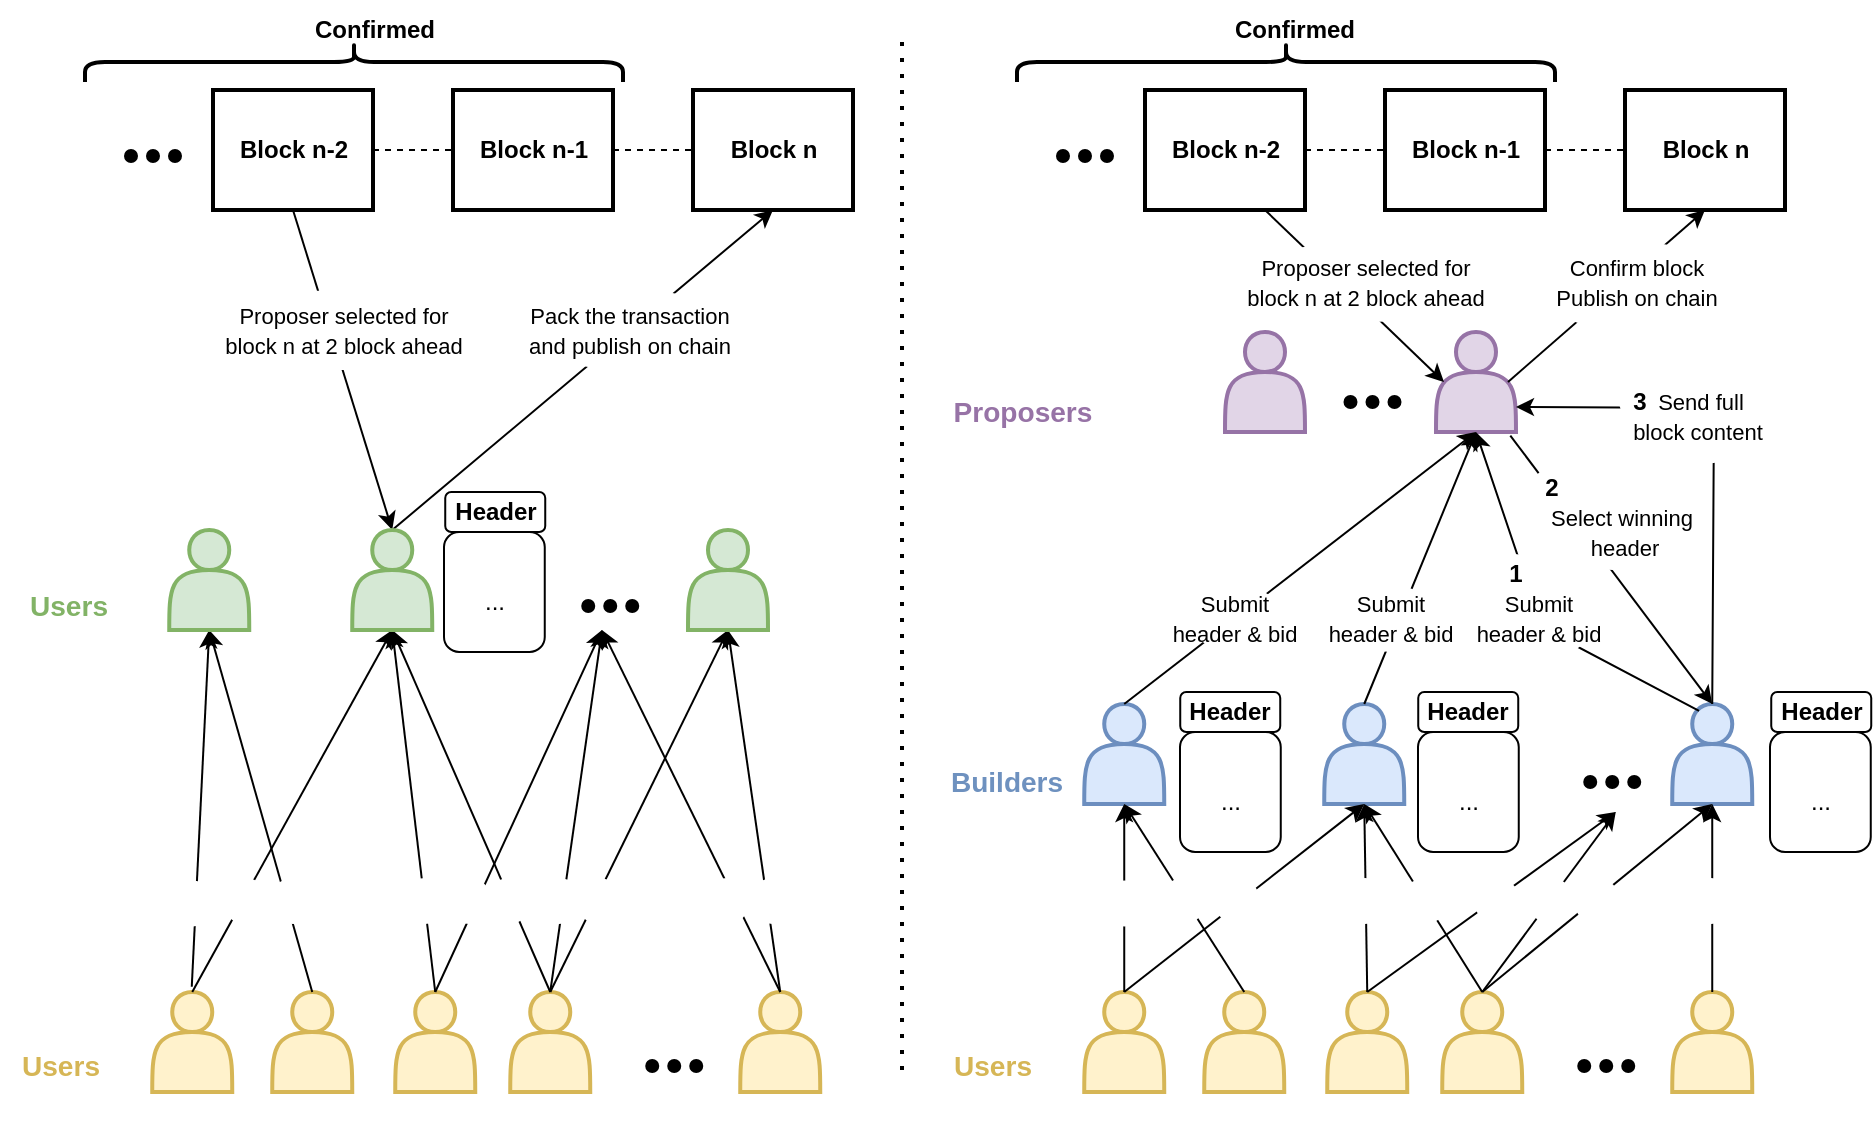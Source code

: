 <mxfile version="26.1.0">
  <diagram name="Page-1" id="coRo8ORDwXwepMu9kaxt">
    <mxGraphModel dx="949" dy="772" grid="1" gridSize="10" guides="1" tooltips="1" connect="1" arrows="1" fold="1" page="1" pageScale="1" pageWidth="827" pageHeight="1169" math="0" shadow="0">
      <root>
        <mxCell id="0" />
        <mxCell id="1" parent="0" />
        <mxCell id="-1FMtL--xxu45l2r8FuS-1" value="&lt;b&gt;Block n-1&lt;/b&gt;" style="rounded=0;whiteSpace=wrap;html=1;strokeWidth=2;" parent="1" vertex="1">
          <mxGeometry x="265.5" y="70" width="80" height="60" as="geometry" />
        </mxCell>
        <mxCell id="-1FMtL--xxu45l2r8FuS-2" value="&lt;b&gt;Block n&lt;/b&gt;" style="rounded=0;whiteSpace=wrap;html=1;strokeWidth=2;" parent="1" vertex="1">
          <mxGeometry x="385.5" y="70" width="80" height="60" as="geometry" />
        </mxCell>
        <mxCell id="-1FMtL--xxu45l2r8FuS-3" value="" style="endArrow=none;dashed=1;html=1;rounded=0;entryX=0;entryY=0.5;entryDx=0;entryDy=0;" parent="1" source="-1FMtL--xxu45l2r8FuS-1" target="-1FMtL--xxu45l2r8FuS-2" edge="1">
          <mxGeometry width="50" height="50" relative="1" as="geometry">
            <mxPoint x="185.5" y="100" as="sourcePoint" />
            <mxPoint x="245.5" y="99.5" as="targetPoint" />
          </mxGeometry>
        </mxCell>
        <mxCell id="-1FMtL--xxu45l2r8FuS-4" value="&lt;b&gt;Block n-2&lt;/b&gt;" style="rounded=0;whiteSpace=wrap;html=1;strokeWidth=2;" parent="1" vertex="1">
          <mxGeometry x="145.5" y="70" width="80" height="60" as="geometry" />
        </mxCell>
        <mxCell id="-1FMtL--xxu45l2r8FuS-5" value="" style="endArrow=none;dashed=1;html=1;rounded=0;exitX=1;exitY=0.5;exitDx=0;exitDy=0;entryX=0;entryY=0.5;entryDx=0;entryDy=0;" parent="1" source="-1FMtL--xxu45l2r8FuS-4" target="-1FMtL--xxu45l2r8FuS-1" edge="1">
          <mxGeometry width="50" height="50" relative="1" as="geometry">
            <mxPoint x="355.5" y="110" as="sourcePoint" />
            <mxPoint x="265.5" y="100" as="targetPoint" />
          </mxGeometry>
        </mxCell>
        <mxCell id="-1FMtL--xxu45l2r8FuS-6" value="" style="shape=curlyBracket;whiteSpace=wrap;html=1;rounded=1;labelPosition=left;verticalLabelPosition=middle;align=right;verticalAlign=middle;rotation=90;strokeWidth=2;" parent="1" vertex="1">
          <mxGeometry x="206" y="-78.5" width="20" height="269" as="geometry" />
        </mxCell>
        <mxCell id="-1FMtL--xxu45l2r8FuS-7" value="&lt;b&gt;Confirmed&lt;/b&gt;" style="text;html=1;align=center;verticalAlign=middle;resizable=0;points=[];autosize=1;strokeColor=none;fillColor=none;" parent="1" vertex="1">
          <mxGeometry x="185.5" y="25" width="80" height="30" as="geometry" />
        </mxCell>
        <mxCell id="-1FMtL--xxu45l2r8FuS-8" value="" style="shape=actor;whiteSpace=wrap;html=1;strokeWidth=2;fillColor=#fff2cc;strokeColor=#d6b656;" parent="1" vertex="1">
          <mxGeometry x="115.12" y="521" width="40" height="50" as="geometry" />
        </mxCell>
        <mxCell id="-1FMtL--xxu45l2r8FuS-9" value="" style="shape=actor;whiteSpace=wrap;html=1;strokeWidth=2;fillColor=#fff2cc;strokeColor=#d6b656;" parent="1" vertex="1">
          <mxGeometry x="294.12" y="521" width="40" height="50" as="geometry" />
        </mxCell>
        <mxCell id="-1FMtL--xxu45l2r8FuS-10" value="" style="shape=actor;whiteSpace=wrap;html=1;strokeWidth=2;fillColor=#fff2cc;strokeColor=#d6b656;" parent="1" vertex="1">
          <mxGeometry x="236.62" y="521" width="40" height="50" as="geometry" />
        </mxCell>
        <mxCell id="-1FMtL--xxu45l2r8FuS-11" value="" style="shape=actor;whiteSpace=wrap;html=1;strokeWidth=2;fillColor=#fff2cc;strokeColor=#d6b656;" parent="1" vertex="1">
          <mxGeometry x="175.12" y="521" width="40" height="50" as="geometry" />
        </mxCell>
        <mxCell id="-1FMtL--xxu45l2r8FuS-12" value="" style="shape=actor;whiteSpace=wrap;html=1;strokeWidth=2;fillColor=#fff2cc;strokeColor=#d6b656;" parent="1" vertex="1">
          <mxGeometry x="409.12" y="521" width="40" height="50" as="geometry" />
        </mxCell>
        <mxCell id="-1FMtL--xxu45l2r8FuS-13" value="" style="group" parent="1" vertex="1" connectable="0">
          <mxGeometry x="102.5" y="100" width="26" height="6" as="geometry" />
        </mxCell>
        <mxCell id="-1FMtL--xxu45l2r8FuS-14" value="" style="ellipse;shape=doubleEllipse;whiteSpace=wrap;html=1;aspect=fixed;fillColor=#000000;" parent="-1FMtL--xxu45l2r8FuS-13" vertex="1">
          <mxGeometry x="-1" width="6" height="6" as="geometry" />
        </mxCell>
        <mxCell id="-1FMtL--xxu45l2r8FuS-15" value="" style="ellipse;shape=doubleEllipse;whiteSpace=wrap;html=1;aspect=fixed;fillColor=#000000;" parent="-1FMtL--xxu45l2r8FuS-13" vertex="1">
          <mxGeometry x="10" width="6" height="6" as="geometry" />
        </mxCell>
        <mxCell id="-1FMtL--xxu45l2r8FuS-16" value="" style="ellipse;shape=doubleEllipse;whiteSpace=wrap;html=1;aspect=fixed;fillColor=#000000;" parent="-1FMtL--xxu45l2r8FuS-13" vertex="1">
          <mxGeometry x="21" width="6" height="6" as="geometry" />
        </mxCell>
        <mxCell id="-1FMtL--xxu45l2r8FuS-17" value="" style="endArrow=classic;html=1;rounded=0;exitX=0.5;exitY=0;exitDx=0;exitDy=0;entryX=0.5;entryY=1;entryDx=0;entryDy=0;" parent="1" source="-1FMtL--xxu45l2r8FuS-58" target="-1FMtL--xxu45l2r8FuS-2" edge="1">
          <mxGeometry width="50" height="50" relative="1" as="geometry">
            <mxPoint x="327" y="216" as="sourcePoint" />
            <mxPoint x="401" y="271" as="targetPoint" />
          </mxGeometry>
        </mxCell>
        <mxCell id="-1FMtL--xxu45l2r8FuS-18" value="" style="endArrow=classic;html=1;rounded=0;exitX=0.5;exitY=1;exitDx=0;exitDy=0;entryX=0.5;entryY=0;entryDx=0;entryDy=0;" parent="1" source="-1FMtL--xxu45l2r8FuS-4" target="-1FMtL--xxu45l2r8FuS-58" edge="1">
          <mxGeometry width="50" height="50" relative="1" as="geometry">
            <mxPoint x="351" y="321" as="sourcePoint" />
            <mxPoint x="321" y="203.5" as="targetPoint" />
          </mxGeometry>
        </mxCell>
        <mxCell id="-1FMtL--xxu45l2r8FuS-19" value="" style="group" parent="1" vertex="1" connectable="0">
          <mxGeometry x="363.12" y="555" width="26" height="6" as="geometry" />
        </mxCell>
        <mxCell id="-1FMtL--xxu45l2r8FuS-20" value="" style="ellipse;shape=doubleEllipse;whiteSpace=wrap;html=1;aspect=fixed;fillColor=#000000;" parent="-1FMtL--xxu45l2r8FuS-19" vertex="1">
          <mxGeometry x="-1" width="6" height="6" as="geometry" />
        </mxCell>
        <mxCell id="-1FMtL--xxu45l2r8FuS-21" value="" style="ellipse;shape=doubleEllipse;whiteSpace=wrap;html=1;aspect=fixed;fillColor=#000000;" parent="-1FMtL--xxu45l2r8FuS-19" vertex="1">
          <mxGeometry x="10" width="6" height="6" as="geometry" />
        </mxCell>
        <mxCell id="-1FMtL--xxu45l2r8FuS-22" value="" style="ellipse;shape=doubleEllipse;whiteSpace=wrap;html=1;aspect=fixed;fillColor=#000000;" parent="-1FMtL--xxu45l2r8FuS-19" vertex="1">
          <mxGeometry x="21" width="6" height="6" as="geometry" />
        </mxCell>
        <mxCell id="-1FMtL--xxu45l2r8FuS-23" value="" style="endArrow=classic;html=1;rounded=0;entryX=0.5;entryY=1;entryDx=0;entryDy=0;exitX=0.5;exitY=0;exitDx=0;exitDy=0;" parent="1" source="-1FMtL--xxu45l2r8FuS-8" target="-1FMtL--xxu45l2r8FuS-58" edge="1">
          <mxGeometry width="50" height="50" relative="1" as="geometry">
            <mxPoint x="135.37" y="496" as="sourcePoint" />
            <mxPoint x="255.12" y="427" as="targetPoint" />
          </mxGeometry>
        </mxCell>
        <mxCell id="-1FMtL--xxu45l2r8FuS-24" value="" style="endArrow=classic;html=1;rounded=0;entryX=0.5;entryY=1;entryDx=0;entryDy=0;exitX=0.5;exitY=0;exitDx=0;exitDy=0;" parent="1" source="-1FMtL--xxu45l2r8FuS-11" target="-1FMtL--xxu45l2r8FuS-57" edge="1">
          <mxGeometry width="50" height="50" relative="1" as="geometry">
            <mxPoint x="195.37" y="496" as="sourcePoint" />
            <mxPoint x="135.12" y="427" as="targetPoint" />
          </mxGeometry>
        </mxCell>
        <mxCell id="-1FMtL--xxu45l2r8FuS-25" value="" style="endArrow=classic;html=1;rounded=0;entryX=0.5;entryY=1;entryDx=0;entryDy=0;exitX=0.494;exitY=-0.052;exitDx=0;exitDy=0;exitPerimeter=0;" parent="1" source="-1FMtL--xxu45l2r8FuS-8" target="-1FMtL--xxu45l2r8FuS-57" edge="1">
          <mxGeometry width="50" height="50" relative="1" as="geometry">
            <mxPoint x="135.37" y="496" as="sourcePoint" />
            <mxPoint x="135.12" y="427" as="targetPoint" />
          </mxGeometry>
        </mxCell>
        <mxCell id="-1FMtL--xxu45l2r8FuS-26" value="" style="endArrow=classic;html=1;rounded=0;exitX=0.5;exitY=0;exitDx=0;exitDy=0;entryX=0.5;entryY=1;entryDx=0;entryDy=0;" parent="1" source="-1FMtL--xxu45l2r8FuS-10" target="-1FMtL--xxu45l2r8FuS-58" edge="1">
          <mxGeometry width="50" height="50" relative="1" as="geometry">
            <mxPoint x="230.87" y="501" as="sourcePoint" />
            <mxPoint x="255" y="427" as="targetPoint" />
          </mxGeometry>
        </mxCell>
        <mxCell id="-1FMtL--xxu45l2r8FuS-27" value="" style="endArrow=classic;html=1;rounded=0;exitX=0.5;exitY=0;exitDx=0;exitDy=0;" parent="1" source="-1FMtL--xxu45l2r8FuS-10" edge="1">
          <mxGeometry width="50" height="50" relative="1" as="geometry">
            <mxPoint x="250.87" y="497" as="sourcePoint" />
            <mxPoint x="340" y="340" as="targetPoint" />
          </mxGeometry>
        </mxCell>
        <mxCell id="-1FMtL--xxu45l2r8FuS-28" value="" style="endArrow=classic;html=1;rounded=0;exitX=0.5;exitY=0;exitDx=0;exitDy=0;entryX=0.5;entryY=1;entryDx=0;entryDy=0;" parent="1" source="-1FMtL--xxu45l2r8FuS-9" target="-1FMtL--xxu45l2r8FuS-59" edge="1">
          <mxGeometry width="50" height="50" relative="1" as="geometry">
            <mxPoint x="330.87" y="501" as="sourcePoint" />
            <mxPoint x="429.12" y="427" as="targetPoint" />
          </mxGeometry>
        </mxCell>
        <mxCell id="-1FMtL--xxu45l2r8FuS-29" value="" style="endArrow=classic;html=1;rounded=0;exitX=0.5;exitY=0;exitDx=0;exitDy=0;" parent="1" source="-1FMtL--xxu45l2r8FuS-9" edge="1">
          <mxGeometry width="50" height="50" relative="1" as="geometry">
            <mxPoint x="310.87" y="501" as="sourcePoint" />
            <mxPoint x="340" y="340" as="targetPoint" />
          </mxGeometry>
        </mxCell>
        <mxCell id="-1FMtL--xxu45l2r8FuS-30" value="" style="endArrow=classic;html=1;rounded=0;exitX=0.5;exitY=0;exitDx=0;exitDy=0;entryX=0.5;entryY=1;entryDx=0;entryDy=0;" parent="1" source="-1FMtL--xxu45l2r8FuS-9" target="-1FMtL--xxu45l2r8FuS-58" edge="1">
          <mxGeometry width="50" height="50" relative="1" as="geometry">
            <mxPoint x="205.37" y="477" as="sourcePoint" />
            <mxPoint x="255.12" y="427" as="targetPoint" />
          </mxGeometry>
        </mxCell>
        <mxCell id="-1FMtL--xxu45l2r8FuS-31" value="" style="endArrow=classic;html=1;rounded=0;exitX=0.5;exitY=0;exitDx=0;exitDy=0;entryX=0.5;entryY=1;entryDx=0;entryDy=0;" parent="1" source="-1FMtL--xxu45l2r8FuS-12" target="-1FMtL--xxu45l2r8FuS-59" edge="1">
          <mxGeometry width="50" height="50" relative="1" as="geometry">
            <mxPoint x="409.12" y="496" as="sourcePoint" />
            <mxPoint x="429.12" y="427" as="targetPoint" />
          </mxGeometry>
        </mxCell>
        <mxCell id="-1FMtL--xxu45l2r8FuS-32" value="&lt;h3&gt;&lt;font style=&quot;color: light-dark(rgb(214, 182, 86), rgb(105, 70, 122));&quot;&gt;Users&lt;/font&gt;&lt;/h3&gt;" style="text;html=1;align=center;verticalAlign=middle;resizable=0;points=[];autosize=1;strokeColor=none;fillColor=none;" parent="1" vertex="1">
          <mxGeometry x="39.12" y="528" width="60" height="60" as="geometry" />
        </mxCell>
        <mxCell id="-1FMtL--xxu45l2r8FuS-33" value="" style="group" parent="1" vertex="1" connectable="0">
          <mxGeometry x="150.12" y="464" width="23" height="23" as="geometry" />
        </mxCell>
        <mxCell id="-1FMtL--xxu45l2r8FuS-34" value="" style="ellipse;whiteSpace=wrap;html=1;aspect=fixed;fillColor=default;strokeColor=none;" parent="-1FMtL--xxu45l2r8FuS-33" vertex="1">
          <mxGeometry width="23" height="23" as="geometry" />
        </mxCell>
        <mxCell id="-1FMtL--xxu45l2r8FuS-35" value="" style="shape=image;html=1;verticalAlign=top;verticalLabelPosition=bottom;labelBackgroundColor=#ffffff;imageAspect=0;aspect=fixed;image=https://cdn0.iconfinder.com/data/icons/basic-e-commerce-line/48/Receipt_success-128.png" parent="-1FMtL--xxu45l2r8FuS-33" vertex="1">
          <mxGeometry x="2.88" y="2.88" width="17.25" height="17.25" as="geometry" />
        </mxCell>
        <mxCell id="-1FMtL--xxu45l2r8FuS-36" value="" style="group" parent="1" vertex="1" connectable="0">
          <mxGeometry x="123.62" y="465.25" width="23" height="23" as="geometry" />
        </mxCell>
        <mxCell id="-1FMtL--xxu45l2r8FuS-37" value="" style="ellipse;whiteSpace=wrap;html=1;aspect=fixed;fillColor=default;strokeColor=none;" parent="-1FMtL--xxu45l2r8FuS-36" vertex="1">
          <mxGeometry width="23" height="23" as="geometry" />
        </mxCell>
        <mxCell id="-1FMtL--xxu45l2r8FuS-38" value="" style="shape=image;html=1;verticalAlign=top;verticalLabelPosition=bottom;labelBackgroundColor=#ffffff;imageAspect=0;aspect=fixed;image=https://cdn0.iconfinder.com/data/icons/basic-e-commerce-line/48/Receipt_success-128.png" parent="-1FMtL--xxu45l2r8FuS-36" vertex="1">
          <mxGeometry x="2.88" y="1.88" width="17.25" height="17.25" as="geometry" />
        </mxCell>
        <mxCell id="-1FMtL--xxu45l2r8FuS-39" value="" style="group" parent="1" vertex="1" connectable="0">
          <mxGeometry x="174" y="464" width="23" height="23" as="geometry" />
        </mxCell>
        <mxCell id="-1FMtL--xxu45l2r8FuS-40" value="" style="ellipse;whiteSpace=wrap;html=1;aspect=fixed;fillColor=default;strokeColor=none;" parent="-1FMtL--xxu45l2r8FuS-39" vertex="1">
          <mxGeometry width="23" height="23" as="geometry" />
        </mxCell>
        <mxCell id="-1FMtL--xxu45l2r8FuS-41" value="" style="shape=image;html=1;verticalAlign=top;verticalLabelPosition=bottom;labelBackgroundColor=#ffffff;imageAspect=0;aspect=fixed;image=https://cdn0.iconfinder.com/data/icons/basic-e-commerce-line/48/Receipt_success-128.png" parent="-1FMtL--xxu45l2r8FuS-39" vertex="1">
          <mxGeometry x="2.88" y="2.88" width="17.25" height="17.25" as="geometry" />
        </mxCell>
        <mxCell id="-1FMtL--xxu45l2r8FuS-42" value="" style="group" parent="1" vertex="1" connectable="0">
          <mxGeometry x="240" y="464" width="23" height="23" as="geometry" />
        </mxCell>
        <mxCell id="-1FMtL--xxu45l2r8FuS-43" value="" style="ellipse;whiteSpace=wrap;html=1;aspect=fixed;fillColor=default;strokeColor=none;" parent="-1FMtL--xxu45l2r8FuS-42" vertex="1">
          <mxGeometry width="23" height="23" as="geometry" />
        </mxCell>
        <mxCell id="-1FMtL--xxu45l2r8FuS-44" value="" style="shape=image;html=1;verticalAlign=top;verticalLabelPosition=bottom;labelBackgroundColor=#ffffff;imageAspect=0;aspect=fixed;image=https://cdn0.iconfinder.com/data/icons/basic-e-commerce-line/48/Receipt_success-128.png" parent="-1FMtL--xxu45l2r8FuS-42" vertex="1">
          <mxGeometry x="2.88" y="2.88" width="17.25" height="17.25" as="geometry" />
        </mxCell>
        <mxCell id="-1FMtL--xxu45l2r8FuS-45" value="" style="group" parent="1" vertex="1" connectable="0">
          <mxGeometry x="282" y="464" width="23" height="23" as="geometry" />
        </mxCell>
        <mxCell id="-1FMtL--xxu45l2r8FuS-46" value="" style="ellipse;whiteSpace=wrap;html=1;aspect=fixed;fillColor=default;strokeColor=none;" parent="-1FMtL--xxu45l2r8FuS-45" vertex="1">
          <mxGeometry width="23" height="23" as="geometry" />
        </mxCell>
        <mxCell id="-1FMtL--xxu45l2r8FuS-47" value="" style="shape=image;html=1;verticalAlign=top;verticalLabelPosition=bottom;labelBackgroundColor=#ffffff;imageAspect=0;aspect=fixed;image=https://cdn0.iconfinder.com/data/icons/basic-e-commerce-line/48/Receipt_success-128.png" parent="-1FMtL--xxu45l2r8FuS-45" vertex="1">
          <mxGeometry x="2.88" y="2.88" width="17.25" height="17.25" as="geometry" />
        </mxCell>
        <mxCell id="-1FMtL--xxu45l2r8FuS-48" value="" style="group" parent="1" vertex="1" connectable="0">
          <mxGeometry x="307" y="464" width="23" height="23" as="geometry" />
        </mxCell>
        <mxCell id="-1FMtL--xxu45l2r8FuS-49" value="" style="ellipse;whiteSpace=wrap;html=1;aspect=fixed;fillColor=default;strokeColor=none;" parent="-1FMtL--xxu45l2r8FuS-48" vertex="1">
          <mxGeometry width="23" height="23" as="geometry" />
        </mxCell>
        <mxCell id="-1FMtL--xxu45l2r8FuS-50" value="" style="shape=image;html=1;verticalAlign=top;verticalLabelPosition=bottom;labelBackgroundColor=#ffffff;imageAspect=0;aspect=fixed;image=https://cdn0.iconfinder.com/data/icons/basic-e-commerce-line/48/Receipt_success-128.png" parent="-1FMtL--xxu45l2r8FuS-48" vertex="1">
          <mxGeometry x="2.88" y="2.88" width="17.25" height="17.25" as="geometry" />
        </mxCell>
        <mxCell id="-1FMtL--xxu45l2r8FuS-51" value="" style="group" parent="1" vertex="1" connectable="0">
          <mxGeometry x="327" y="464" width="23" height="23" as="geometry" />
        </mxCell>
        <mxCell id="-1FMtL--xxu45l2r8FuS-52" value="" style="ellipse;whiteSpace=wrap;html=1;aspect=fixed;fillColor=default;strokeColor=none;" parent="-1FMtL--xxu45l2r8FuS-51" vertex="1">
          <mxGeometry width="23" height="23" as="geometry" />
        </mxCell>
        <mxCell id="-1FMtL--xxu45l2r8FuS-53" value="" style="shape=image;html=1;verticalAlign=top;verticalLabelPosition=bottom;labelBackgroundColor=#ffffff;imageAspect=0;aspect=fixed;image=https://cdn0.iconfinder.com/data/icons/basic-e-commerce-line/48/Receipt_success-128.png" parent="-1FMtL--xxu45l2r8FuS-51" vertex="1">
          <mxGeometry x="2.88" y="2.88" width="17.25" height="17.25" as="geometry" />
        </mxCell>
        <mxCell id="-1FMtL--xxu45l2r8FuS-54" value="" style="group" parent="1" vertex="1" connectable="0">
          <mxGeometry x="414" y="464" width="23" height="23" as="geometry" />
        </mxCell>
        <mxCell id="-1FMtL--xxu45l2r8FuS-55" value="" style="ellipse;whiteSpace=wrap;html=1;aspect=fixed;fillColor=default;strokeColor=none;" parent="-1FMtL--xxu45l2r8FuS-54" vertex="1">
          <mxGeometry width="23" height="23" as="geometry" />
        </mxCell>
        <mxCell id="-1FMtL--xxu45l2r8FuS-56" value="" style="shape=image;html=1;verticalAlign=top;verticalLabelPosition=bottom;labelBackgroundColor=#ffffff;imageAspect=0;aspect=fixed;image=https://cdn0.iconfinder.com/data/icons/basic-e-commerce-line/48/Receipt_success-128.png" parent="-1FMtL--xxu45l2r8FuS-54" vertex="1">
          <mxGeometry x="2.88" y="2.88" width="17.25" height="17.25" as="geometry" />
        </mxCell>
        <mxCell id="-1FMtL--xxu45l2r8FuS-57" value="" style="shape=actor;whiteSpace=wrap;html=1;strokeWidth=2;fillColor=#d5e8d4;strokeColor=#82b366;" parent="1" vertex="1">
          <mxGeometry x="123.62" y="290" width="40" height="50" as="geometry" />
        </mxCell>
        <mxCell id="-1FMtL--xxu45l2r8FuS-58" value="" style="shape=actor;whiteSpace=wrap;html=1;strokeWidth=2;fillColor=#d5e8d4;strokeColor=#82b366;" parent="1" vertex="1">
          <mxGeometry x="215.12" y="290" width="40" height="50" as="geometry" />
        </mxCell>
        <mxCell id="-1FMtL--xxu45l2r8FuS-59" value="" style="shape=actor;whiteSpace=wrap;html=1;strokeWidth=2;fillColor=#d5e8d4;strokeColor=#82b366;" parent="1" vertex="1">
          <mxGeometry x="383" y="290" width="40" height="50" as="geometry" />
        </mxCell>
        <mxCell id="-1FMtL--xxu45l2r8FuS-60" value="" style="group" parent="1" vertex="1" connectable="0">
          <mxGeometry x="313.12" y="325" width="26" height="6" as="geometry" />
        </mxCell>
        <mxCell id="-1FMtL--xxu45l2r8FuS-61" value="" style="ellipse;shape=doubleEllipse;whiteSpace=wrap;html=1;aspect=fixed;fillColor=#000000;" parent="-1FMtL--xxu45l2r8FuS-60" vertex="1">
          <mxGeometry x="17" width="6" height="6" as="geometry" />
        </mxCell>
        <mxCell id="-1FMtL--xxu45l2r8FuS-62" value="" style="ellipse;shape=doubleEllipse;whiteSpace=wrap;html=1;aspect=fixed;fillColor=#000000;" parent="-1FMtL--xxu45l2r8FuS-60" vertex="1">
          <mxGeometry x="28" width="6" height="6" as="geometry" />
        </mxCell>
        <mxCell id="-1FMtL--xxu45l2r8FuS-63" value="" style="ellipse;shape=doubleEllipse;whiteSpace=wrap;html=1;aspect=fixed;fillColor=#000000;" parent="-1FMtL--xxu45l2r8FuS-60" vertex="1">
          <mxGeometry x="39" width="6" height="6" as="geometry" />
        </mxCell>
        <mxCell id="-1FMtL--xxu45l2r8FuS-64" value="" style="endArrow=classic;html=1;rounded=0;exitX=0.5;exitY=0;exitDx=0;exitDy=0;" parent="1" source="-1FMtL--xxu45l2r8FuS-12" edge="1">
          <mxGeometry width="50" height="50" relative="1" as="geometry">
            <mxPoint x="430" y="520" as="sourcePoint" />
            <mxPoint x="340" y="340" as="targetPoint" />
          </mxGeometry>
        </mxCell>
        <mxCell id="-1FMtL--xxu45l2r8FuS-65" value="" style="group" parent="1" vertex="1" connectable="0">
          <mxGeometry x="391" y="464" width="23" height="23" as="geometry" />
        </mxCell>
        <mxCell id="-1FMtL--xxu45l2r8FuS-66" value="" style="ellipse;whiteSpace=wrap;html=1;aspect=fixed;fillColor=default;strokeColor=none;" parent="-1FMtL--xxu45l2r8FuS-65" vertex="1">
          <mxGeometry width="23" height="23" as="geometry" />
        </mxCell>
        <mxCell id="-1FMtL--xxu45l2r8FuS-67" value="" style="shape=image;html=1;verticalAlign=top;verticalLabelPosition=bottom;labelBackgroundColor=#ffffff;imageAspect=0;aspect=fixed;image=https://cdn0.iconfinder.com/data/icons/basic-e-commerce-line/48/Receipt_success-128.png" parent="-1FMtL--xxu45l2r8FuS-65" vertex="1">
          <mxGeometry x="2.88" y="2.88" width="17.25" height="17.25" as="geometry" />
        </mxCell>
        <mxCell id="-1FMtL--xxu45l2r8FuS-68" value="" style="group" parent="1" vertex="1" connectable="0">
          <mxGeometry x="262" y="464" width="23" height="23" as="geometry" />
        </mxCell>
        <mxCell id="-1FMtL--xxu45l2r8FuS-69" value="" style="ellipse;whiteSpace=wrap;html=1;aspect=fixed;fillColor=default;strokeColor=none;" parent="-1FMtL--xxu45l2r8FuS-68" vertex="1">
          <mxGeometry width="23" height="23" as="geometry" />
        </mxCell>
        <mxCell id="-1FMtL--xxu45l2r8FuS-70" value="" style="shape=image;html=1;verticalAlign=top;verticalLabelPosition=bottom;labelBackgroundColor=#ffffff;imageAspect=0;aspect=fixed;image=https://cdn0.iconfinder.com/data/icons/basic-e-commerce-line/48/Receipt_success-128.png" parent="-1FMtL--xxu45l2r8FuS-68" vertex="1">
          <mxGeometry x="2.88" y="2.88" width="17.25" height="17.25" as="geometry" />
        </mxCell>
        <mxCell id="-1FMtL--xxu45l2r8FuS-71" value="&lt;h3&gt;&lt;font style=&quot;color: light-dark(rgb(130, 179, 102), rgb(105, 70, 122));&quot;&gt;Users&lt;/font&gt;&lt;/h3&gt;" style="text;html=1;align=center;verticalAlign=middle;resizable=0;points=[];autosize=1;strokeColor=none;fillColor=none;" parent="1" vertex="1">
          <mxGeometry x="42.5" y="298" width="60" height="60" as="geometry" />
        </mxCell>
        <mxCell id="-1FMtL--xxu45l2r8FuS-72" value="" style="group" parent="1" vertex="1" connectable="0">
          <mxGeometry x="261" y="271" width="50.62" height="80" as="geometry" />
        </mxCell>
        <mxCell id="-1FMtL--xxu45l2r8FuS-73" value="Header" style="rounded=1;whiteSpace=wrap;html=1;fontStyle=1" parent="-1FMtL--xxu45l2r8FuS-72" vertex="1">
          <mxGeometry x="0.62" width="50" height="20" as="geometry" />
        </mxCell>
        <mxCell id="-1FMtL--xxu45l2r8FuS-74" value="" style="group" parent="-1FMtL--xxu45l2r8FuS-72" vertex="1" connectable="0">
          <mxGeometry y="20" width="50.38" height="60" as="geometry" />
        </mxCell>
        <mxCell id="-1FMtL--xxu45l2r8FuS-75" value="" style="rounded=1;whiteSpace=wrap;html=1;" parent="-1FMtL--xxu45l2r8FuS-74" vertex="1">
          <mxGeometry width="50.38" height="60" as="geometry" />
        </mxCell>
        <mxCell id="-1FMtL--xxu45l2r8FuS-76" value="" style="shape=image;html=1;verticalAlign=top;verticalLabelPosition=bottom;labelBackgroundColor=#ffffff;imageAspect=0;aspect=fixed;image=https://cdn0.iconfinder.com/data/icons/basic-e-commerce-line/48/Receipt_success-128.png" parent="-1FMtL--xxu45l2r8FuS-74" vertex="1">
          <mxGeometry x="17.952" y="1.75" width="14.484" height="14.484" as="geometry" />
        </mxCell>
        <mxCell id="-1FMtL--xxu45l2r8FuS-77" value="" style="shape=image;html=1;verticalAlign=top;verticalLabelPosition=bottom;labelBackgroundColor=#ffffff;imageAspect=0;aspect=fixed;image=https://cdn0.iconfinder.com/data/icons/basic-e-commerce-line/48/Receipt_success-128.png" parent="-1FMtL--xxu45l2r8FuS-74" vertex="1">
          <mxGeometry x="17.952" y="18" width="14.484" height="14.484" as="geometry" />
        </mxCell>
        <mxCell id="-1FMtL--xxu45l2r8FuS-78" value="" style="shape=image;html=1;verticalAlign=top;verticalLabelPosition=bottom;labelBackgroundColor=#ffffff;imageAspect=0;aspect=fixed;image=https://cdn0.iconfinder.com/data/icons/basic-e-commerce-line/48/Receipt_success-128.png" parent="-1FMtL--xxu45l2r8FuS-74" vertex="1">
          <mxGeometry x="17.952" y="42.75" width="14.484" height="14.484" as="geometry" />
        </mxCell>
        <mxCell id="-1FMtL--xxu45l2r8FuS-79" value="..." style="text;html=1;align=center;verticalAlign=middle;resizable=0;points=[];autosize=1;strokeColor=none;fillColor=none;" parent="-1FMtL--xxu45l2r8FuS-74" vertex="1">
          <mxGeometry x="9.595" y="20.25" width="30" height="30" as="geometry" />
        </mxCell>
        <mxCell id="-1FMtL--xxu45l2r8FuS-80" value="&lt;span style=&quot;font-size: 11px;&quot;&gt;Proposer selected for block n at 2 block ahead&lt;/span&gt;" style="ellipse;whiteSpace=wrap;html=1;strokeColor=none;" parent="1" vertex="1">
          <mxGeometry x="145.5" y="170" width="130.12" height="40" as="geometry" />
        </mxCell>
        <mxCell id="-1FMtL--xxu45l2r8FuS-81" value="&lt;span style=&quot;font-size: 11px;&quot;&gt;Pack the transaction and publish on chain&lt;/span&gt;" style="ellipse;whiteSpace=wrap;html=1;strokeColor=none;" parent="1" vertex="1">
          <mxGeometry x="299.12" y="170" width="110" height="40" as="geometry" />
        </mxCell>
        <mxCell id="-1FMtL--xxu45l2r8FuS-82" value="&lt;b&gt;Block n-1&lt;/b&gt;" style="rounded=0;whiteSpace=wrap;html=1;strokeWidth=2;" parent="1" vertex="1">
          <mxGeometry x="731.5" y="70" width="80" height="60" as="geometry" />
        </mxCell>
        <mxCell id="-1FMtL--xxu45l2r8FuS-83" value="&lt;b&gt;Block n&lt;/b&gt;" style="rounded=0;whiteSpace=wrap;html=1;strokeWidth=2;" parent="1" vertex="1">
          <mxGeometry x="851.5" y="70" width="80" height="60" as="geometry" />
        </mxCell>
        <mxCell id="-1FMtL--xxu45l2r8FuS-84" value="" style="endArrow=none;dashed=1;html=1;rounded=0;entryX=0;entryY=0.5;entryDx=0;entryDy=0;" parent="1" source="-1FMtL--xxu45l2r8FuS-82" target="-1FMtL--xxu45l2r8FuS-83" edge="1">
          <mxGeometry width="50" height="50" relative="1" as="geometry">
            <mxPoint x="651.5" y="100" as="sourcePoint" />
            <mxPoint x="711.5" y="99.5" as="targetPoint" />
          </mxGeometry>
        </mxCell>
        <mxCell id="-1FMtL--xxu45l2r8FuS-85" value="&lt;b&gt;Block n-2&lt;/b&gt;" style="rounded=0;whiteSpace=wrap;html=1;strokeWidth=2;" parent="1" vertex="1">
          <mxGeometry x="611.5" y="70" width="80" height="60" as="geometry" />
        </mxCell>
        <mxCell id="-1FMtL--xxu45l2r8FuS-86" value="" style="endArrow=none;dashed=1;html=1;rounded=0;exitX=1;exitY=0.5;exitDx=0;exitDy=0;entryX=0;entryY=0.5;entryDx=0;entryDy=0;" parent="1" source="-1FMtL--xxu45l2r8FuS-85" target="-1FMtL--xxu45l2r8FuS-82" edge="1">
          <mxGeometry width="50" height="50" relative="1" as="geometry">
            <mxPoint x="821.5" y="110" as="sourcePoint" />
            <mxPoint x="731.5" y="100" as="targetPoint" />
          </mxGeometry>
        </mxCell>
        <mxCell id="-1FMtL--xxu45l2r8FuS-87" value="" style="shape=curlyBracket;whiteSpace=wrap;html=1;rounded=1;labelPosition=left;verticalLabelPosition=middle;align=right;verticalAlign=middle;rotation=90;strokeWidth=2;" parent="1" vertex="1">
          <mxGeometry x="672" y="-78.5" width="20" height="269" as="geometry" />
        </mxCell>
        <mxCell id="-1FMtL--xxu45l2r8FuS-88" value="&lt;b&gt;Confirmed&lt;/b&gt;" style="text;html=1;align=center;verticalAlign=middle;resizable=0;points=[];autosize=1;strokeColor=none;fillColor=none;" parent="1" vertex="1">
          <mxGeometry x="645.5" y="25" width="80" height="30" as="geometry" />
        </mxCell>
        <mxCell id="-1FMtL--xxu45l2r8FuS-89" value="" style="shape=actor;whiteSpace=wrap;html=1;strokeWidth=2;fillColor=#e1d5e7;strokeColor=#9673a6;" parent="1" vertex="1">
          <mxGeometry x="757" y="191" width="40" height="50" as="geometry" />
        </mxCell>
        <mxCell id="-1FMtL--xxu45l2r8FuS-90" value="" style="shape=actor;whiteSpace=wrap;html=1;strokeWidth=2;fillColor=#dae8fc;strokeColor=#6c8ebf;" parent="1" vertex="1">
          <mxGeometry x="875.12" y="377" width="40" height="50" as="geometry" />
        </mxCell>
        <mxCell id="-1FMtL--xxu45l2r8FuS-91" value="" style="shape=actor;whiteSpace=wrap;html=1;strokeWidth=2;fillColor=#dae8fc;strokeColor=#6c8ebf;" parent="1" vertex="1">
          <mxGeometry x="701.12" y="377" width="40" height="50" as="geometry" />
        </mxCell>
        <mxCell id="-1FMtL--xxu45l2r8FuS-92" value="" style="shape=actor;whiteSpace=wrap;html=1;strokeWidth=2;fillColor=#dae8fc;strokeColor=#6c8ebf;" parent="1" vertex="1">
          <mxGeometry x="581.12" y="377" width="40" height="50" as="geometry" />
        </mxCell>
        <mxCell id="-1FMtL--xxu45l2r8FuS-93" value="" style="shape=actor;whiteSpace=wrap;html=1;strokeWidth=2;fillColor=#fff2cc;strokeColor=#d6b656;" parent="1" vertex="1">
          <mxGeometry x="581.12" y="521" width="40" height="50" as="geometry" />
        </mxCell>
        <mxCell id="-1FMtL--xxu45l2r8FuS-94" value="" style="shape=actor;whiteSpace=wrap;html=1;strokeWidth=2;fillColor=#fff2cc;strokeColor=#d6b656;" parent="1" vertex="1">
          <mxGeometry x="760.12" y="521" width="40" height="50" as="geometry" />
        </mxCell>
        <mxCell id="-1FMtL--xxu45l2r8FuS-95" value="" style="shape=actor;whiteSpace=wrap;html=1;strokeWidth=2;fillColor=#fff2cc;strokeColor=#d6b656;" parent="1" vertex="1">
          <mxGeometry x="702.62" y="521" width="40" height="50" as="geometry" />
        </mxCell>
        <mxCell id="-1FMtL--xxu45l2r8FuS-96" value="" style="shape=actor;whiteSpace=wrap;html=1;strokeWidth=2;fillColor=#fff2cc;strokeColor=#d6b656;" parent="1" vertex="1">
          <mxGeometry x="641.12" y="521" width="40" height="50" as="geometry" />
        </mxCell>
        <mxCell id="-1FMtL--xxu45l2r8FuS-97" value="" style="shape=actor;whiteSpace=wrap;html=1;strokeWidth=2;fillColor=#fff2cc;strokeColor=#d6b656;" parent="1" vertex="1">
          <mxGeometry x="875.12" y="521" width="40" height="50" as="geometry" />
        </mxCell>
        <mxCell id="-1FMtL--xxu45l2r8FuS-98" value="" style="group" parent="1" vertex="1" connectable="0">
          <mxGeometry x="568.5" y="100" width="26" height="6" as="geometry" />
        </mxCell>
        <mxCell id="-1FMtL--xxu45l2r8FuS-99" value="" style="ellipse;shape=doubleEllipse;whiteSpace=wrap;html=1;aspect=fixed;fillColor=#000000;" parent="-1FMtL--xxu45l2r8FuS-98" vertex="1">
          <mxGeometry x="-1" width="6" height="6" as="geometry" />
        </mxCell>
        <mxCell id="-1FMtL--xxu45l2r8FuS-100" value="" style="ellipse;shape=doubleEllipse;whiteSpace=wrap;html=1;aspect=fixed;fillColor=#000000;" parent="-1FMtL--xxu45l2r8FuS-98" vertex="1">
          <mxGeometry x="10" width="6" height="6" as="geometry" />
        </mxCell>
        <mxCell id="-1FMtL--xxu45l2r8FuS-101" value="" style="ellipse;shape=doubleEllipse;whiteSpace=wrap;html=1;aspect=fixed;fillColor=#000000;" parent="-1FMtL--xxu45l2r8FuS-98" vertex="1">
          <mxGeometry x="21" width="6" height="6" as="geometry" />
        </mxCell>
        <mxCell id="-1FMtL--xxu45l2r8FuS-102" value="" style="group" parent="1" vertex="1" connectable="0">
          <mxGeometry x="832.12" y="413" width="26" height="6" as="geometry" />
        </mxCell>
        <mxCell id="-1FMtL--xxu45l2r8FuS-103" value="" style="ellipse;shape=doubleEllipse;whiteSpace=wrap;html=1;aspect=fixed;fillColor=#000000;" parent="-1FMtL--xxu45l2r8FuS-102" vertex="1">
          <mxGeometry x="-1" width="6" height="6" as="geometry" />
        </mxCell>
        <mxCell id="-1FMtL--xxu45l2r8FuS-104" value="" style="ellipse;shape=doubleEllipse;whiteSpace=wrap;html=1;aspect=fixed;fillColor=#000000;" parent="-1FMtL--xxu45l2r8FuS-102" vertex="1">
          <mxGeometry x="10" width="6" height="6" as="geometry" />
        </mxCell>
        <mxCell id="-1FMtL--xxu45l2r8FuS-105" value="" style="ellipse;shape=doubleEllipse;whiteSpace=wrap;html=1;aspect=fixed;fillColor=#000000;" parent="-1FMtL--xxu45l2r8FuS-102" vertex="1">
          <mxGeometry x="21" width="6" height="6" as="geometry" />
        </mxCell>
        <mxCell id="-1FMtL--xxu45l2r8FuS-106" value="" style="endArrow=classic;html=1;rounded=0;exitX=0.5;exitY=0;exitDx=0;exitDy=0;entryX=0.5;entryY=1;entryDx=0;entryDy=0;" parent="1" source="-1FMtL--xxu45l2r8FuS-92" target="-1FMtL--xxu45l2r8FuS-89" edge="1">
          <mxGeometry width="50" height="50" relative="1" as="geometry">
            <mxPoint x="662" y="301" as="sourcePoint" />
            <mxPoint x="712" y="251" as="targetPoint" />
            <Array as="points" />
          </mxGeometry>
        </mxCell>
        <mxCell id="-1FMtL--xxu45l2r8FuS-107" value="" style="endArrow=classic;html=1;rounded=0;exitX=0.5;exitY=0;exitDx=0;exitDy=0;" parent="1" source="-1FMtL--xxu45l2r8FuS-91" edge="1">
          <mxGeometry width="50" height="50" relative="1" as="geometry">
            <mxPoint x="727" y="291" as="sourcePoint" />
            <mxPoint x="777" y="241" as="targetPoint" />
          </mxGeometry>
        </mxCell>
        <mxCell id="-1FMtL--xxu45l2r8FuS-108" value="" style="endArrow=classic;html=1;rounded=0;exitX=0.335;exitY=0.068;exitDx=0;exitDy=0;strokeWidth=1;exitPerimeter=0;strokeColor=#000000;" parent="1" source="-1FMtL--xxu45l2r8FuS-90" edge="1">
          <mxGeometry width="50" height="50" relative="1" as="geometry">
            <mxPoint x="817" y="421" as="sourcePoint" />
            <mxPoint x="777" y="241" as="targetPoint" />
            <Array as="points">
              <mxPoint x="810" y="339" />
            </Array>
          </mxGeometry>
        </mxCell>
        <mxCell id="-1FMtL--xxu45l2r8FuS-109" value="&lt;b&gt;Header&lt;/b&gt;" style="rounded=1;whiteSpace=wrap;html=1;" parent="1" vertex="1">
          <mxGeometry x="629.12" y="371" width="50" height="20" as="geometry" />
        </mxCell>
        <mxCell id="-1FMtL--xxu45l2r8FuS-110" value="" style="endArrow=classic;html=1;rounded=0;exitX=0.9;exitY=0.5;exitDx=0;exitDy=0;exitPerimeter=0;entryX=0.5;entryY=1;entryDx=0;entryDy=0;" parent="1" source="-1FMtL--xxu45l2r8FuS-89" target="-1FMtL--xxu45l2r8FuS-83" edge="1">
          <mxGeometry width="50" height="50" relative="1" as="geometry">
            <mxPoint x="817" y="321" as="sourcePoint" />
            <mxPoint x="867" y="271" as="targetPoint" />
          </mxGeometry>
        </mxCell>
        <mxCell id="-1FMtL--xxu45l2r8FuS-111" value="" style="endArrow=classic;html=1;rounded=0;exitX=0.75;exitY=1;exitDx=0;exitDy=0;entryX=0.1;entryY=0.5;entryDx=0;entryDy=0;entryPerimeter=0;" parent="1" source="-1FMtL--xxu45l2r8FuS-85" target="-1FMtL--xxu45l2r8FuS-89" edge="1">
          <mxGeometry width="50" height="50" relative="1" as="geometry">
            <mxPoint x="817" y="321" as="sourcePoint" />
            <mxPoint x="867" y="271" as="targetPoint" />
          </mxGeometry>
        </mxCell>
        <mxCell id="-1FMtL--xxu45l2r8FuS-112" value="" style="group" parent="1" vertex="1" connectable="0">
          <mxGeometry x="829.12" y="555" width="26" height="6" as="geometry" />
        </mxCell>
        <mxCell id="-1FMtL--xxu45l2r8FuS-113" value="" style="ellipse;shape=doubleEllipse;whiteSpace=wrap;html=1;aspect=fixed;fillColor=#000000;" parent="-1FMtL--xxu45l2r8FuS-112" vertex="1">
          <mxGeometry x="-1" width="6" height="6" as="geometry" />
        </mxCell>
        <mxCell id="-1FMtL--xxu45l2r8FuS-114" value="" style="ellipse;shape=doubleEllipse;whiteSpace=wrap;html=1;aspect=fixed;fillColor=#000000;" parent="-1FMtL--xxu45l2r8FuS-112" vertex="1">
          <mxGeometry x="10" width="6" height="6" as="geometry" />
        </mxCell>
        <mxCell id="-1FMtL--xxu45l2r8FuS-115" value="" style="ellipse;shape=doubleEllipse;whiteSpace=wrap;html=1;aspect=fixed;fillColor=#000000;" parent="-1FMtL--xxu45l2r8FuS-112" vertex="1">
          <mxGeometry x="21" width="6" height="6" as="geometry" />
        </mxCell>
        <mxCell id="-1FMtL--xxu45l2r8FuS-116" value="" style="shape=actor;whiteSpace=wrap;html=1;strokeWidth=2;fillColor=#e1d5e7;strokeColor=#9673a6;" parent="1" vertex="1">
          <mxGeometry x="651.5" y="191" width="40" height="50" as="geometry" />
        </mxCell>
        <mxCell id="-1FMtL--xxu45l2r8FuS-117" value="" style="group" parent="1" vertex="1" connectable="0">
          <mxGeometry x="712.25" y="223" width="26" height="6" as="geometry" />
        </mxCell>
        <mxCell id="-1FMtL--xxu45l2r8FuS-118" value="" style="ellipse;shape=doubleEllipse;whiteSpace=wrap;html=1;aspect=fixed;fillColor=#000000;" parent="-1FMtL--xxu45l2r8FuS-117" vertex="1">
          <mxGeometry x="-1" width="6" height="6" as="geometry" />
        </mxCell>
        <mxCell id="-1FMtL--xxu45l2r8FuS-119" value="" style="ellipse;shape=doubleEllipse;whiteSpace=wrap;html=1;aspect=fixed;fillColor=#000000;" parent="-1FMtL--xxu45l2r8FuS-117" vertex="1">
          <mxGeometry x="10" width="6" height="6" as="geometry" />
        </mxCell>
        <mxCell id="-1FMtL--xxu45l2r8FuS-120" value="" style="ellipse;shape=doubleEllipse;whiteSpace=wrap;html=1;aspect=fixed;fillColor=#000000;" parent="-1FMtL--xxu45l2r8FuS-117" vertex="1">
          <mxGeometry x="21" width="6" height="6" as="geometry" />
        </mxCell>
        <mxCell id="-1FMtL--xxu45l2r8FuS-121" value="" style="endArrow=classic;html=1;rounded=0;entryX=0.5;entryY=1;entryDx=0;entryDy=0;exitX=0.5;exitY=0;exitDx=0;exitDy=0;" parent="1" source="-1FMtL--xxu45l2r8FuS-93" target="-1FMtL--xxu45l2r8FuS-91" edge="1">
          <mxGeometry width="50" height="50" relative="1" as="geometry">
            <mxPoint x="601.37" y="496" as="sourcePoint" />
            <mxPoint x="716.87" y="431" as="targetPoint" />
          </mxGeometry>
        </mxCell>
        <mxCell id="-1FMtL--xxu45l2r8FuS-122" value="" style="endArrow=classic;html=1;rounded=0;entryX=0.5;entryY=1;entryDx=0;entryDy=0;exitX=0.5;exitY=0;exitDx=0;exitDy=0;" parent="1" source="-1FMtL--xxu45l2r8FuS-96" target="-1FMtL--xxu45l2r8FuS-92" edge="1">
          <mxGeometry width="50" height="50" relative="1" as="geometry">
            <mxPoint x="661.37" y="496" as="sourcePoint" />
            <mxPoint x="711.37" y="446" as="targetPoint" />
          </mxGeometry>
        </mxCell>
        <mxCell id="-1FMtL--xxu45l2r8FuS-123" value="" style="endArrow=classic;html=1;rounded=0;entryX=0.5;entryY=1;entryDx=0;entryDy=0;exitX=0.5;exitY=0;exitDx=0;exitDy=0;" parent="1" source="-1FMtL--xxu45l2r8FuS-93" target="-1FMtL--xxu45l2r8FuS-92" edge="1">
          <mxGeometry width="50" height="50" relative="1" as="geometry">
            <mxPoint x="601.37" y="496" as="sourcePoint" />
            <mxPoint x="606.87" y="431" as="targetPoint" />
          </mxGeometry>
        </mxCell>
        <mxCell id="-1FMtL--xxu45l2r8FuS-124" value="" style="endArrow=classic;html=1;rounded=0;exitX=0.5;exitY=0;exitDx=0;exitDy=0;entryX=0.5;entryY=1;entryDx=0;entryDy=0;" parent="1" source="-1FMtL--xxu45l2r8FuS-95" target="-1FMtL--xxu45l2r8FuS-91" edge="1">
          <mxGeometry width="50" height="50" relative="1" as="geometry">
            <mxPoint x="696.87" y="501" as="sourcePoint" />
            <mxPoint x="746.87" y="451" as="targetPoint" />
          </mxGeometry>
        </mxCell>
        <mxCell id="-1FMtL--xxu45l2r8FuS-125" value="" style="endArrow=classic;html=1;rounded=0;exitX=0.5;exitY=0;exitDx=0;exitDy=0;" parent="1" source="-1FMtL--xxu45l2r8FuS-95" edge="1">
          <mxGeometry width="50" height="50" relative="1" as="geometry">
            <mxPoint x="716.87" y="497" as="sourcePoint" />
            <mxPoint x="846.87" y="431" as="targetPoint" />
          </mxGeometry>
        </mxCell>
        <mxCell id="-1FMtL--xxu45l2r8FuS-126" value="" style="endArrow=classic;html=1;rounded=0;exitX=0.5;exitY=0;exitDx=0;exitDy=0;entryX=0.5;entryY=1;entryDx=0;entryDy=0;" parent="1" source="-1FMtL--xxu45l2r8FuS-94" target="-1FMtL--xxu45l2r8FuS-90" edge="1">
          <mxGeometry width="50" height="50" relative="1" as="geometry">
            <mxPoint x="796.87" y="501" as="sourcePoint" />
            <mxPoint x="846.87" y="451" as="targetPoint" />
          </mxGeometry>
        </mxCell>
        <mxCell id="-1FMtL--xxu45l2r8FuS-127" value="" style="endArrow=classic;html=1;rounded=0;exitX=0.5;exitY=0;exitDx=0;exitDy=0;" parent="1" source="-1FMtL--xxu45l2r8FuS-94" edge="1">
          <mxGeometry width="50" height="50" relative="1" as="geometry">
            <mxPoint x="776.87" y="501" as="sourcePoint" />
            <mxPoint x="846.87" y="431" as="targetPoint" />
          </mxGeometry>
        </mxCell>
        <mxCell id="-1FMtL--xxu45l2r8FuS-128" value="" style="endArrow=classic;html=1;rounded=0;exitX=0.5;exitY=0;exitDx=0;exitDy=0;entryX=0.5;entryY=1;entryDx=0;entryDy=0;" parent="1" source="-1FMtL--xxu45l2r8FuS-94" target="-1FMtL--xxu45l2r8FuS-91" edge="1">
          <mxGeometry width="50" height="50" relative="1" as="geometry">
            <mxPoint x="671.37" y="477" as="sourcePoint" />
            <mxPoint x="721.37" y="427" as="targetPoint" />
          </mxGeometry>
        </mxCell>
        <mxCell id="-1FMtL--xxu45l2r8FuS-129" value="" style="endArrow=classic;html=1;rounded=0;exitX=0.5;exitY=0;exitDx=0;exitDy=0;entryX=0.5;entryY=1;entryDx=0;entryDy=0;" parent="1" source="-1FMtL--xxu45l2r8FuS-97" target="-1FMtL--xxu45l2r8FuS-90" edge="1">
          <mxGeometry width="50" height="50" relative="1" as="geometry">
            <mxPoint x="875.12" y="496" as="sourcePoint" />
            <mxPoint x="906.87" y="451" as="targetPoint" />
          </mxGeometry>
        </mxCell>
        <mxCell id="-1FMtL--xxu45l2r8FuS-130" value="&lt;h3&gt;&lt;font style=&quot;color: light-dark(rgb(151, 115, 166), rgb(105, 70, 122));&quot;&gt;Proposers&lt;/font&gt;&lt;/h3&gt;" style="text;html=1;align=center;verticalAlign=middle;resizable=0;points=[];autosize=1;strokeColor=none;fillColor=none;" parent="1" vertex="1">
          <mxGeometry x="505.25" y="201" width="90" height="60" as="geometry" />
        </mxCell>
        <mxCell id="-1FMtL--xxu45l2r8FuS-131" value="&lt;h3&gt;&lt;font style=&quot;color: light-dark(rgb(110, 145, 191), rgb(105, 70, 122));&quot;&gt;Builders&lt;/font&gt;&lt;/h3&gt;" style="text;html=1;align=center;verticalAlign=middle;resizable=0;points=[];autosize=1;strokeColor=none;fillColor=none;" parent="1" vertex="1">
          <mxGeometry x="502.12" y="386" width="80" height="60" as="geometry" />
        </mxCell>
        <mxCell id="-1FMtL--xxu45l2r8FuS-132" value="&lt;h3&gt;&lt;font style=&quot;color: light-dark(rgb(214, 182, 86), rgb(105, 70, 122));&quot;&gt;Users&lt;/font&gt;&lt;/h3&gt;" style="text;html=1;align=center;verticalAlign=middle;resizable=0;points=[];autosize=1;strokeColor=none;fillColor=none;" parent="1" vertex="1">
          <mxGeometry x="505.12" y="528" width="60" height="60" as="geometry" />
        </mxCell>
        <mxCell id="-1FMtL--xxu45l2r8FuS-133" value="" style="endArrow=classic;html=1;rounded=0;exitX=0.929;exitY=1.036;exitDx=0;exitDy=0;exitPerimeter=0;strokeWidth=1;entryX=0.5;entryY=0;entryDx=0;entryDy=0;strokeColor=#000000;" parent="1" source="-1FMtL--xxu45l2r8FuS-89" target="-1FMtL--xxu45l2r8FuS-90" edge="1">
          <mxGeometry width="50" height="50" relative="1" as="geometry">
            <mxPoint x="817" y="321" as="sourcePoint" />
            <mxPoint x="897" y="291" as="targetPoint" />
          </mxGeometry>
        </mxCell>
        <mxCell id="-1FMtL--xxu45l2r8FuS-134" value="" style="endArrow=classic;html=1;rounded=0;entryX=1;entryY=0.75;entryDx=0;entryDy=0;exitX=0.5;exitY=0;exitDx=0;exitDy=0;strokeWidth=1;strokeColor=#000000;" parent="1" source="-1FMtL--xxu45l2r8FuS-90" target="-1FMtL--xxu45l2r8FuS-89" edge="1">
          <mxGeometry width="50" height="50" relative="1" as="geometry">
            <mxPoint x="906" y="324" as="sourcePoint" />
            <mxPoint x="796" y="314" as="targetPoint" />
            <Array as="points">
              <mxPoint x="896" y="229" />
            </Array>
          </mxGeometry>
        </mxCell>
        <mxCell id="-1FMtL--xxu45l2r8FuS-135" value="" style="group" parent="1" vertex="1" connectable="0">
          <mxGeometry x="619.12" y="464" width="23" height="23" as="geometry" />
        </mxCell>
        <mxCell id="-1FMtL--xxu45l2r8FuS-136" value="" style="ellipse;whiteSpace=wrap;html=1;aspect=fixed;fillColor=default;strokeColor=none;" parent="-1FMtL--xxu45l2r8FuS-135" vertex="1">
          <mxGeometry width="23" height="23" as="geometry" />
        </mxCell>
        <mxCell id="-1FMtL--xxu45l2r8FuS-137" value="" style="shape=image;html=1;verticalAlign=top;verticalLabelPosition=bottom;labelBackgroundColor=#ffffff;imageAspect=0;aspect=fixed;image=https://cdn0.iconfinder.com/data/icons/basic-e-commerce-line/48/Receipt_success-128.png" parent="-1FMtL--xxu45l2r8FuS-135" vertex="1">
          <mxGeometry x="2.88" y="2.88" width="17.25" height="17.25" as="geometry" />
        </mxCell>
        <mxCell id="-1FMtL--xxu45l2r8FuS-138" value="" style="group" parent="1" vertex="1" connectable="0">
          <mxGeometry x="589.62" y="465.25" width="23" height="23" as="geometry" />
        </mxCell>
        <mxCell id="-1FMtL--xxu45l2r8FuS-139" value="" style="ellipse;whiteSpace=wrap;html=1;aspect=fixed;fillColor=default;strokeColor=none;" parent="-1FMtL--xxu45l2r8FuS-138" vertex="1">
          <mxGeometry width="23" height="23" as="geometry" />
        </mxCell>
        <mxCell id="-1FMtL--xxu45l2r8FuS-140" value="" style="shape=image;html=1;verticalAlign=top;verticalLabelPosition=bottom;labelBackgroundColor=#ffffff;imageAspect=0;aspect=fixed;image=https://cdn0.iconfinder.com/data/icons/basic-e-commerce-line/48/Receipt_success-128.png" parent="-1FMtL--xxu45l2r8FuS-138" vertex="1">
          <mxGeometry x="2.88" y="2.88" width="17.25" height="17.25" as="geometry" />
        </mxCell>
        <mxCell id="-1FMtL--xxu45l2r8FuS-141" value="" style="group" parent="1" vertex="1" connectable="0">
          <mxGeometry x="646" y="464" width="23" height="23" as="geometry" />
        </mxCell>
        <mxCell id="-1FMtL--xxu45l2r8FuS-142" value="" style="ellipse;whiteSpace=wrap;html=1;aspect=fixed;fillColor=default;strokeColor=none;" parent="-1FMtL--xxu45l2r8FuS-141" vertex="1">
          <mxGeometry width="23" height="23" as="geometry" />
        </mxCell>
        <mxCell id="-1FMtL--xxu45l2r8FuS-143" value="" style="shape=image;html=1;verticalAlign=top;verticalLabelPosition=bottom;labelBackgroundColor=#ffffff;imageAspect=0;aspect=fixed;image=https://cdn0.iconfinder.com/data/icons/basic-e-commerce-line/48/Receipt_success-128.png" parent="-1FMtL--xxu45l2r8FuS-141" vertex="1">
          <mxGeometry x="2.88" y="2.88" width="17.25" height="17.25" as="geometry" />
        </mxCell>
        <mxCell id="-1FMtL--xxu45l2r8FuS-144" value="" style="group" parent="1" vertex="1" connectable="0">
          <mxGeometry x="710" y="464" width="23" height="23" as="geometry" />
        </mxCell>
        <mxCell id="-1FMtL--xxu45l2r8FuS-145" value="" style="ellipse;whiteSpace=wrap;html=1;aspect=fixed;fillColor=default;strokeColor=none;" parent="-1FMtL--xxu45l2r8FuS-144" vertex="1">
          <mxGeometry width="23" height="23" as="geometry" />
        </mxCell>
        <mxCell id="-1FMtL--xxu45l2r8FuS-146" value="" style="shape=image;html=1;verticalAlign=top;verticalLabelPosition=bottom;labelBackgroundColor=#ffffff;imageAspect=0;aspect=fixed;image=https://cdn0.iconfinder.com/data/icons/basic-e-commerce-line/48/Receipt_success-128.png" parent="-1FMtL--xxu45l2r8FuS-144" vertex="1">
          <mxGeometry x="2.88" y="2.88" width="17.25" height="17.25" as="geometry" />
        </mxCell>
        <mxCell id="-1FMtL--xxu45l2r8FuS-147" value="" style="group" parent="1" vertex="1" connectable="0">
          <mxGeometry x="740" y="464" width="23" height="23" as="geometry" />
        </mxCell>
        <mxCell id="-1FMtL--xxu45l2r8FuS-148" value="" style="ellipse;whiteSpace=wrap;html=1;aspect=fixed;fillColor=default;strokeColor=none;" parent="-1FMtL--xxu45l2r8FuS-147" vertex="1">
          <mxGeometry width="23" height="23" as="geometry" />
        </mxCell>
        <mxCell id="-1FMtL--xxu45l2r8FuS-149" value="" style="shape=image;html=1;verticalAlign=top;verticalLabelPosition=bottom;labelBackgroundColor=#ffffff;imageAspect=0;aspect=fixed;image=https://cdn0.iconfinder.com/data/icons/basic-e-commerce-line/48/Receipt_success-128.png" parent="-1FMtL--xxu45l2r8FuS-147" vertex="1">
          <mxGeometry x="2.88" y="2.88" width="17.25" height="17.25" as="geometry" />
        </mxCell>
        <mxCell id="-1FMtL--xxu45l2r8FuS-150" value="" style="group" parent="1" vertex="1" connectable="0">
          <mxGeometry x="776" y="464" width="23" height="23" as="geometry" />
        </mxCell>
        <mxCell id="-1FMtL--xxu45l2r8FuS-151" value="" style="ellipse;whiteSpace=wrap;html=1;aspect=fixed;fillColor=default;strokeColor=none;" parent="-1FMtL--xxu45l2r8FuS-150" vertex="1">
          <mxGeometry width="23" height="23" as="geometry" />
        </mxCell>
        <mxCell id="-1FMtL--xxu45l2r8FuS-152" value="" style="shape=image;html=1;verticalAlign=top;verticalLabelPosition=bottom;labelBackgroundColor=#ffffff;imageAspect=0;aspect=fixed;image=https://cdn0.iconfinder.com/data/icons/basic-e-commerce-line/48/Receipt_success-128.png" parent="-1FMtL--xxu45l2r8FuS-150" vertex="1">
          <mxGeometry x="2.88" y="2.88" width="17.25" height="17.25" as="geometry" />
        </mxCell>
        <mxCell id="-1FMtL--xxu45l2r8FuS-153" value="" style="group" parent="1" vertex="1" connectable="0">
          <mxGeometry x="803" y="464" width="23" height="23" as="geometry" />
        </mxCell>
        <mxCell id="-1FMtL--xxu45l2r8FuS-154" value="" style="ellipse;whiteSpace=wrap;html=1;aspect=fixed;fillColor=default;strokeColor=none;" parent="-1FMtL--xxu45l2r8FuS-153" vertex="1">
          <mxGeometry width="23" height="23" as="geometry" />
        </mxCell>
        <mxCell id="-1FMtL--xxu45l2r8FuS-155" value="" style="shape=image;html=1;verticalAlign=top;verticalLabelPosition=bottom;labelBackgroundColor=#ffffff;imageAspect=0;aspect=fixed;image=https://cdn0.iconfinder.com/data/icons/basic-e-commerce-line/48/Receipt_success-128.png" parent="-1FMtL--xxu45l2r8FuS-153" vertex="1">
          <mxGeometry x="2.88" y="2.88" width="17.25" height="17.25" as="geometry" />
        </mxCell>
        <mxCell id="-1FMtL--xxu45l2r8FuS-156" value="" style="group" parent="1" vertex="1" connectable="0">
          <mxGeometry x="826" y="464" width="23" height="23" as="geometry" />
        </mxCell>
        <mxCell id="-1FMtL--xxu45l2r8FuS-157" value="" style="ellipse;whiteSpace=wrap;html=1;aspect=fixed;fillColor=default;strokeColor=none;" parent="-1FMtL--xxu45l2r8FuS-156" vertex="1">
          <mxGeometry width="23" height="23" as="geometry" />
        </mxCell>
        <mxCell id="-1FMtL--xxu45l2r8FuS-158" value="" style="shape=image;html=1;verticalAlign=top;verticalLabelPosition=bottom;labelBackgroundColor=#ffffff;imageAspect=0;aspect=fixed;image=https://cdn0.iconfinder.com/data/icons/basic-e-commerce-line/48/Receipt_success-128.png" parent="-1FMtL--xxu45l2r8FuS-156" vertex="1">
          <mxGeometry x="2.88" y="2.88" width="17.25" height="17.25" as="geometry" />
        </mxCell>
        <mxCell id="-1FMtL--xxu45l2r8FuS-159" value="" style="group" parent="1" vertex="1" connectable="0">
          <mxGeometry x="883" y="464" width="23" height="23" as="geometry" />
        </mxCell>
        <mxCell id="-1FMtL--xxu45l2r8FuS-160" value="" style="ellipse;whiteSpace=wrap;html=1;aspect=fixed;fillColor=default;strokeColor=none;" parent="-1FMtL--xxu45l2r8FuS-159" vertex="1">
          <mxGeometry width="23" height="23" as="geometry" />
        </mxCell>
        <mxCell id="-1FMtL--xxu45l2r8FuS-161" value="" style="shape=image;html=1;verticalAlign=top;verticalLabelPosition=bottom;labelBackgroundColor=#ffffff;imageAspect=0;aspect=fixed;image=https://cdn0.iconfinder.com/data/icons/basic-e-commerce-line/48/Receipt_success-128.png" parent="-1FMtL--xxu45l2r8FuS-159" vertex="1">
          <mxGeometry x="2.88" y="2.88" width="17.25" height="17.25" as="geometry" />
        </mxCell>
        <mxCell id="-1FMtL--xxu45l2r8FuS-162" value="" style="group" parent="1" vertex="1" connectable="0">
          <mxGeometry x="626" y="314" width="75" height="40" as="geometry" />
        </mxCell>
        <mxCell id="-1FMtL--xxu45l2r8FuS-163" value="" style="ellipse;whiteSpace=wrap;html=1;strokeColor=none;" parent="-1FMtL--xxu45l2r8FuS-162" vertex="1">
          <mxGeometry x="7.56" y="4" width="47.56" height="33" as="geometry" />
        </mxCell>
        <mxCell id="-1FMtL--xxu45l2r8FuS-164" value="&lt;font style=&quot;font-size: 11px;&quot;&gt;Submit&lt;/font&gt;&lt;div&gt;&lt;font style=&quot;font-size: 11px;&quot;&gt;header &amp;amp; bid&lt;/font&gt;&lt;/div&gt;" style="text;html=1;align=center;verticalAlign=middle;resizable=0;points=[];autosize=1;fillColor=none;" parent="-1FMtL--xxu45l2r8FuS-162" vertex="1">
          <mxGeometry x="-15" width="90" height="40" as="geometry" />
        </mxCell>
        <mxCell id="-1FMtL--xxu45l2r8FuS-165" value="" style="group" parent="1" vertex="1" connectable="0">
          <mxGeometry x="704" y="314" width="75" height="40" as="geometry" />
        </mxCell>
        <mxCell id="-1FMtL--xxu45l2r8FuS-166" value="" style="ellipse;whiteSpace=wrap;html=1;strokeColor=none;" parent="-1FMtL--xxu45l2r8FuS-165" vertex="1">
          <mxGeometry x="7.56" y="4" width="47.56" height="33" as="geometry" />
        </mxCell>
        <mxCell id="-1FMtL--xxu45l2r8FuS-167" value="&lt;font style=&quot;font-size: 11px;&quot;&gt;Submit&lt;/font&gt;&lt;div&gt;&lt;font style=&quot;font-size: 11px;&quot;&gt;header &amp;amp; bid&lt;/font&gt;&lt;/div&gt;" style="text;html=1;align=center;verticalAlign=middle;resizable=0;points=[];autosize=1;fillColor=none;" parent="-1FMtL--xxu45l2r8FuS-165" vertex="1">
          <mxGeometry x="-15" width="90" height="40" as="geometry" />
        </mxCell>
        <mxCell id="-1FMtL--xxu45l2r8FuS-168" value="" style="group" parent="1" vertex="1" connectable="0">
          <mxGeometry x="801.38" y="261" width="100" height="49" as="geometry" />
        </mxCell>
        <mxCell id="-1FMtL--xxu45l2r8FuS-169" value="" style="ellipse;whiteSpace=wrap;html=1;strokeColor=none;" parent="-1FMtL--xxu45l2r8FuS-168" vertex="1">
          <mxGeometry x="5.2" y="10" width="77.52" height="39" as="geometry" />
        </mxCell>
        <mxCell id="-1FMtL--xxu45l2r8FuS-170" value="&lt;font style=&quot;font-size: 11px;&quot;&gt;Select winning&amp;nbsp;&lt;/font&gt;&lt;div&gt;&lt;font style=&quot;font-size: 11px;&quot;&gt;header&lt;/font&gt;&lt;/div&gt;" style="text;html=1;align=center;verticalAlign=middle;resizable=0;points=[];autosize=1;strokeColor=none;fillColor=none;" parent="-1FMtL--xxu45l2r8FuS-168" vertex="1">
          <mxGeometry y="9.947" width="100" height="40" as="geometry" />
        </mxCell>
        <mxCell id="-1FMtL--xxu45l2r8FuS-171" value="" style="group;strokeColor=none;" parent="1" vertex="1" connectable="0">
          <mxGeometry x="844" y="213" width="90" height="44" as="geometry" />
        </mxCell>
        <mxCell id="-1FMtL--xxu45l2r8FuS-172" value="" style="ellipse;whiteSpace=wrap;html=1;strokeColor=none;" parent="-1FMtL--xxu45l2r8FuS-171" vertex="1">
          <mxGeometry x="9.62" y="2" width="70" height="42" as="geometry" />
        </mxCell>
        <mxCell id="-1FMtL--xxu45l2r8FuS-173" value="&lt;font style=&quot;font-size: 11px;&quot;&gt;Send full&lt;/font&gt;&lt;div&gt;&lt;font style=&quot;font-size: 11px;&quot;&gt;block content&amp;nbsp;&lt;/font&gt;&lt;/div&gt;" style="text;html=1;align=center;verticalAlign=middle;resizable=0;points=[];autosize=1;strokeColor=none;fillColor=none;" parent="-1FMtL--xxu45l2r8FuS-171" vertex="1">
          <mxGeometry width="90" height="40" as="geometry" />
        </mxCell>
        <mxCell id="-1FMtL--xxu45l2r8FuS-174" value="&lt;b&gt;3&lt;/b&gt;" style="ellipse;whiteSpace=wrap;html=1;aspect=fixed;strokeColor=none;" parent="-1FMtL--xxu45l2r8FuS-171" vertex="1">
          <mxGeometry x="4.62" y="3" width="20" height="20" as="geometry" />
        </mxCell>
        <mxCell id="-1FMtL--xxu45l2r8FuS-175" value="" style="group" parent="1" vertex="1" connectable="0">
          <mxGeometry x="629" y="391" width="50.38" height="60" as="geometry" />
        </mxCell>
        <mxCell id="-1FMtL--xxu45l2r8FuS-176" value="" style="rounded=1;whiteSpace=wrap;html=1;" parent="-1FMtL--xxu45l2r8FuS-175" vertex="1">
          <mxGeometry width="50.38" height="60" as="geometry" />
        </mxCell>
        <mxCell id="-1FMtL--xxu45l2r8FuS-177" value="" style="shape=image;html=1;verticalAlign=top;verticalLabelPosition=bottom;labelBackgroundColor=#ffffff;imageAspect=0;aspect=fixed;image=https://cdn0.iconfinder.com/data/icons/basic-e-commerce-line/48/Receipt_success-128.png" parent="-1FMtL--xxu45l2r8FuS-175" vertex="1">
          <mxGeometry x="17.952" y="1.75" width="14.484" height="14.484" as="geometry" />
        </mxCell>
        <mxCell id="-1FMtL--xxu45l2r8FuS-178" value="" style="shape=image;html=1;verticalAlign=top;verticalLabelPosition=bottom;labelBackgroundColor=#ffffff;imageAspect=0;aspect=fixed;image=https://cdn0.iconfinder.com/data/icons/basic-e-commerce-line/48/Receipt_success-128.png" parent="-1FMtL--xxu45l2r8FuS-175" vertex="1">
          <mxGeometry x="17.952" y="18" width="14.484" height="14.484" as="geometry" />
        </mxCell>
        <mxCell id="-1FMtL--xxu45l2r8FuS-179" value="" style="shape=image;html=1;verticalAlign=top;verticalLabelPosition=bottom;labelBackgroundColor=#ffffff;imageAspect=0;aspect=fixed;image=https://cdn0.iconfinder.com/data/icons/basic-e-commerce-line/48/Receipt_success-128.png" parent="-1FMtL--xxu45l2r8FuS-175" vertex="1">
          <mxGeometry x="17.952" y="42.75" width="14.484" height="14.484" as="geometry" />
        </mxCell>
        <mxCell id="-1FMtL--xxu45l2r8FuS-180" value="..." style="text;html=1;align=center;verticalAlign=middle;resizable=0;points=[];autosize=1;strokeColor=none;fillColor=none;" parent="-1FMtL--xxu45l2r8FuS-175" vertex="1">
          <mxGeometry x="9.595" y="20.25" width="30" height="30" as="geometry" />
        </mxCell>
        <mxCell id="-1FMtL--xxu45l2r8FuS-181" value="" style="group" parent="1" vertex="1" connectable="0">
          <mxGeometry x="748" y="371" width="50.38" height="80" as="geometry" />
        </mxCell>
        <mxCell id="-1FMtL--xxu45l2r8FuS-182" value="Header" style="rounded=1;whiteSpace=wrap;html=1;fontStyle=1" parent="-1FMtL--xxu45l2r8FuS-181" vertex="1">
          <mxGeometry x="0.12" width="50" height="20" as="geometry" />
        </mxCell>
        <mxCell id="-1FMtL--xxu45l2r8FuS-183" value="" style="group" parent="-1FMtL--xxu45l2r8FuS-181" vertex="1" connectable="0">
          <mxGeometry y="20" width="50.38" height="60" as="geometry" />
        </mxCell>
        <mxCell id="-1FMtL--xxu45l2r8FuS-184" value="" style="rounded=1;whiteSpace=wrap;html=1;" parent="-1FMtL--xxu45l2r8FuS-183" vertex="1">
          <mxGeometry width="50.38" height="60" as="geometry" />
        </mxCell>
        <mxCell id="-1FMtL--xxu45l2r8FuS-185" value="" style="shape=image;html=1;verticalAlign=top;verticalLabelPosition=bottom;labelBackgroundColor=#ffffff;imageAspect=0;aspect=fixed;image=https://cdn0.iconfinder.com/data/icons/basic-e-commerce-line/48/Receipt_success-128.png" parent="-1FMtL--xxu45l2r8FuS-183" vertex="1">
          <mxGeometry x="17.952" y="1.75" width="14.484" height="14.484" as="geometry" />
        </mxCell>
        <mxCell id="-1FMtL--xxu45l2r8FuS-186" value="" style="shape=image;html=1;verticalAlign=top;verticalLabelPosition=bottom;labelBackgroundColor=#ffffff;imageAspect=0;aspect=fixed;image=https://cdn0.iconfinder.com/data/icons/basic-e-commerce-line/48/Receipt_success-128.png" parent="-1FMtL--xxu45l2r8FuS-183" vertex="1">
          <mxGeometry x="17.952" y="18" width="14.484" height="14.484" as="geometry" />
        </mxCell>
        <mxCell id="-1FMtL--xxu45l2r8FuS-187" value="" style="shape=image;html=1;verticalAlign=top;verticalLabelPosition=bottom;labelBackgroundColor=#ffffff;imageAspect=0;aspect=fixed;image=https://cdn0.iconfinder.com/data/icons/basic-e-commerce-line/48/Receipt_success-128.png" parent="-1FMtL--xxu45l2r8FuS-183" vertex="1">
          <mxGeometry x="17.952" y="42.75" width="14.484" height="14.484" as="geometry" />
        </mxCell>
        <mxCell id="-1FMtL--xxu45l2r8FuS-188" value="..." style="text;html=1;align=center;verticalAlign=middle;resizable=0;points=[];autosize=1;strokeColor=none;fillColor=none;" parent="-1FMtL--xxu45l2r8FuS-183" vertex="1">
          <mxGeometry x="9.595" y="20.25" width="30" height="30" as="geometry" />
        </mxCell>
        <mxCell id="-1FMtL--xxu45l2r8FuS-189" value="" style="group" parent="1" vertex="1" connectable="0">
          <mxGeometry x="924" y="371" width="50.62" height="80" as="geometry" />
        </mxCell>
        <mxCell id="-1FMtL--xxu45l2r8FuS-190" value="Header" style="rounded=1;whiteSpace=wrap;html=1;fontStyle=1" parent="-1FMtL--xxu45l2r8FuS-189" vertex="1">
          <mxGeometry x="0.62" width="50" height="20" as="geometry" />
        </mxCell>
        <mxCell id="-1FMtL--xxu45l2r8FuS-191" value="" style="group" parent="-1FMtL--xxu45l2r8FuS-189" vertex="1" connectable="0">
          <mxGeometry y="20" width="50.38" height="60" as="geometry" />
        </mxCell>
        <mxCell id="-1FMtL--xxu45l2r8FuS-192" value="" style="rounded=1;whiteSpace=wrap;html=1;" parent="-1FMtL--xxu45l2r8FuS-191" vertex="1">
          <mxGeometry width="50.38" height="60" as="geometry" />
        </mxCell>
        <mxCell id="-1FMtL--xxu45l2r8FuS-193" value="" style="shape=image;html=1;verticalAlign=top;verticalLabelPosition=bottom;labelBackgroundColor=#ffffff;imageAspect=0;aspect=fixed;image=https://cdn0.iconfinder.com/data/icons/basic-e-commerce-line/48/Receipt_success-128.png" parent="-1FMtL--xxu45l2r8FuS-191" vertex="1">
          <mxGeometry x="17.952" y="1.75" width="14.484" height="14.484" as="geometry" />
        </mxCell>
        <mxCell id="-1FMtL--xxu45l2r8FuS-194" value="" style="shape=image;html=1;verticalAlign=top;verticalLabelPosition=bottom;labelBackgroundColor=#ffffff;imageAspect=0;aspect=fixed;image=https://cdn0.iconfinder.com/data/icons/basic-e-commerce-line/48/Receipt_success-128.png" parent="-1FMtL--xxu45l2r8FuS-191" vertex="1">
          <mxGeometry x="17.952" y="18" width="14.484" height="14.484" as="geometry" />
        </mxCell>
        <mxCell id="-1FMtL--xxu45l2r8FuS-195" value="" style="shape=image;html=1;verticalAlign=top;verticalLabelPosition=bottom;labelBackgroundColor=#ffffff;imageAspect=0;aspect=fixed;image=https://cdn0.iconfinder.com/data/icons/basic-e-commerce-line/48/Receipt_success-128.png" parent="-1FMtL--xxu45l2r8FuS-191" vertex="1">
          <mxGeometry x="17.952" y="42.75" width="14.484" height="14.484" as="geometry" />
        </mxCell>
        <mxCell id="-1FMtL--xxu45l2r8FuS-196" value="..." style="text;html=1;align=center;verticalAlign=middle;resizable=0;points=[];autosize=1;strokeColor=none;fillColor=none;" parent="-1FMtL--xxu45l2r8FuS-191" vertex="1">
          <mxGeometry x="9.595" y="20.25" width="30" height="30" as="geometry" />
        </mxCell>
        <mxCell id="-1FMtL--xxu45l2r8FuS-197" value="" style="ellipse;whiteSpace=wrap;html=1;strokeColor=none;" parent="1" vertex="1">
          <mxGeometry x="783.56" y="318" width="52.44" height="36" as="geometry" />
        </mxCell>
        <mxCell id="-1FMtL--xxu45l2r8FuS-198" value="&lt;font style=&quot;font-size: 11px;&quot;&gt;Submit&lt;/font&gt;&lt;div&gt;&lt;font style=&quot;font-size: 11px;&quot;&gt;header &amp;amp; bid&lt;/font&gt;&lt;/div&gt;" style="text;html=1;align=center;verticalAlign=middle;resizable=0;points=[];autosize=1;fillColor=none;" parent="1" vertex="1">
          <mxGeometry x="763.12" y="314" width="90" height="40" as="geometry" />
        </mxCell>
        <mxCell id="-1FMtL--xxu45l2r8FuS-199" value="&lt;b&gt;1&lt;/b&gt;" style="ellipse;whiteSpace=wrap;html=1;aspect=fixed;strokeColor=none;" parent="1" vertex="1">
          <mxGeometry x="786.5" y="302" width="20" height="20" as="geometry" />
        </mxCell>
        <mxCell id="-1FMtL--xxu45l2r8FuS-200" value="&lt;b&gt;2&lt;/b&gt;" style="ellipse;whiteSpace=wrap;html=1;aspect=fixed;strokeColor=none;" parent="1" vertex="1">
          <mxGeometry x="805" y="259" width="20" height="20" as="geometry" />
        </mxCell>
        <mxCell id="-1FMtL--xxu45l2r8FuS-206" value="" style="endArrow=none;dashed=1;html=1;dashPattern=1 3;strokeWidth=2;rounded=0;" parent="1" edge="1">
          <mxGeometry width="50" height="50" relative="1" as="geometry">
            <mxPoint x="490" y="560" as="sourcePoint" />
            <mxPoint x="490" y="40" as="targetPoint" />
          </mxGeometry>
        </mxCell>
        <mxCell id="-1FMtL--xxu45l2r8FuS-202" value="" style="ellipse;whiteSpace=wrap;html=1;strokeColor=none;" parent="1" vertex="1">
          <mxGeometry x="805.12" y="146" width="100" height="44" as="geometry" />
        </mxCell>
        <mxCell id="-1FMtL--xxu45l2r8FuS-205" value="&lt;font style=&quot;font-size: 11px;&quot;&gt;Confirm block&lt;/font&gt;&lt;div&gt;&lt;font style=&quot;font-size: 11px;&quot;&gt;Publish on chain&lt;/font&gt;&lt;/div&gt;" style="text;html=1;align=center;verticalAlign=middle;resizable=0;points=[];autosize=1;strokeColor=none;fillColor=none;" parent="1" vertex="1">
          <mxGeometry x="806.5" y="146" width="100" height="40" as="geometry" />
        </mxCell>
        <mxCell id="oib7CDGQkhKYYUueT1HI-1" value="&lt;span style=&quot;font-size: 11px;&quot;&gt;Proposer selected for block n at 2 block ahead&lt;/span&gt;" style="ellipse;whiteSpace=wrap;html=1;strokeColor=none;" vertex="1" parent="1">
          <mxGeometry x="657.19" y="146" width="130.12" height="40" as="geometry" />
        </mxCell>
      </root>
    </mxGraphModel>
  </diagram>
</mxfile>
